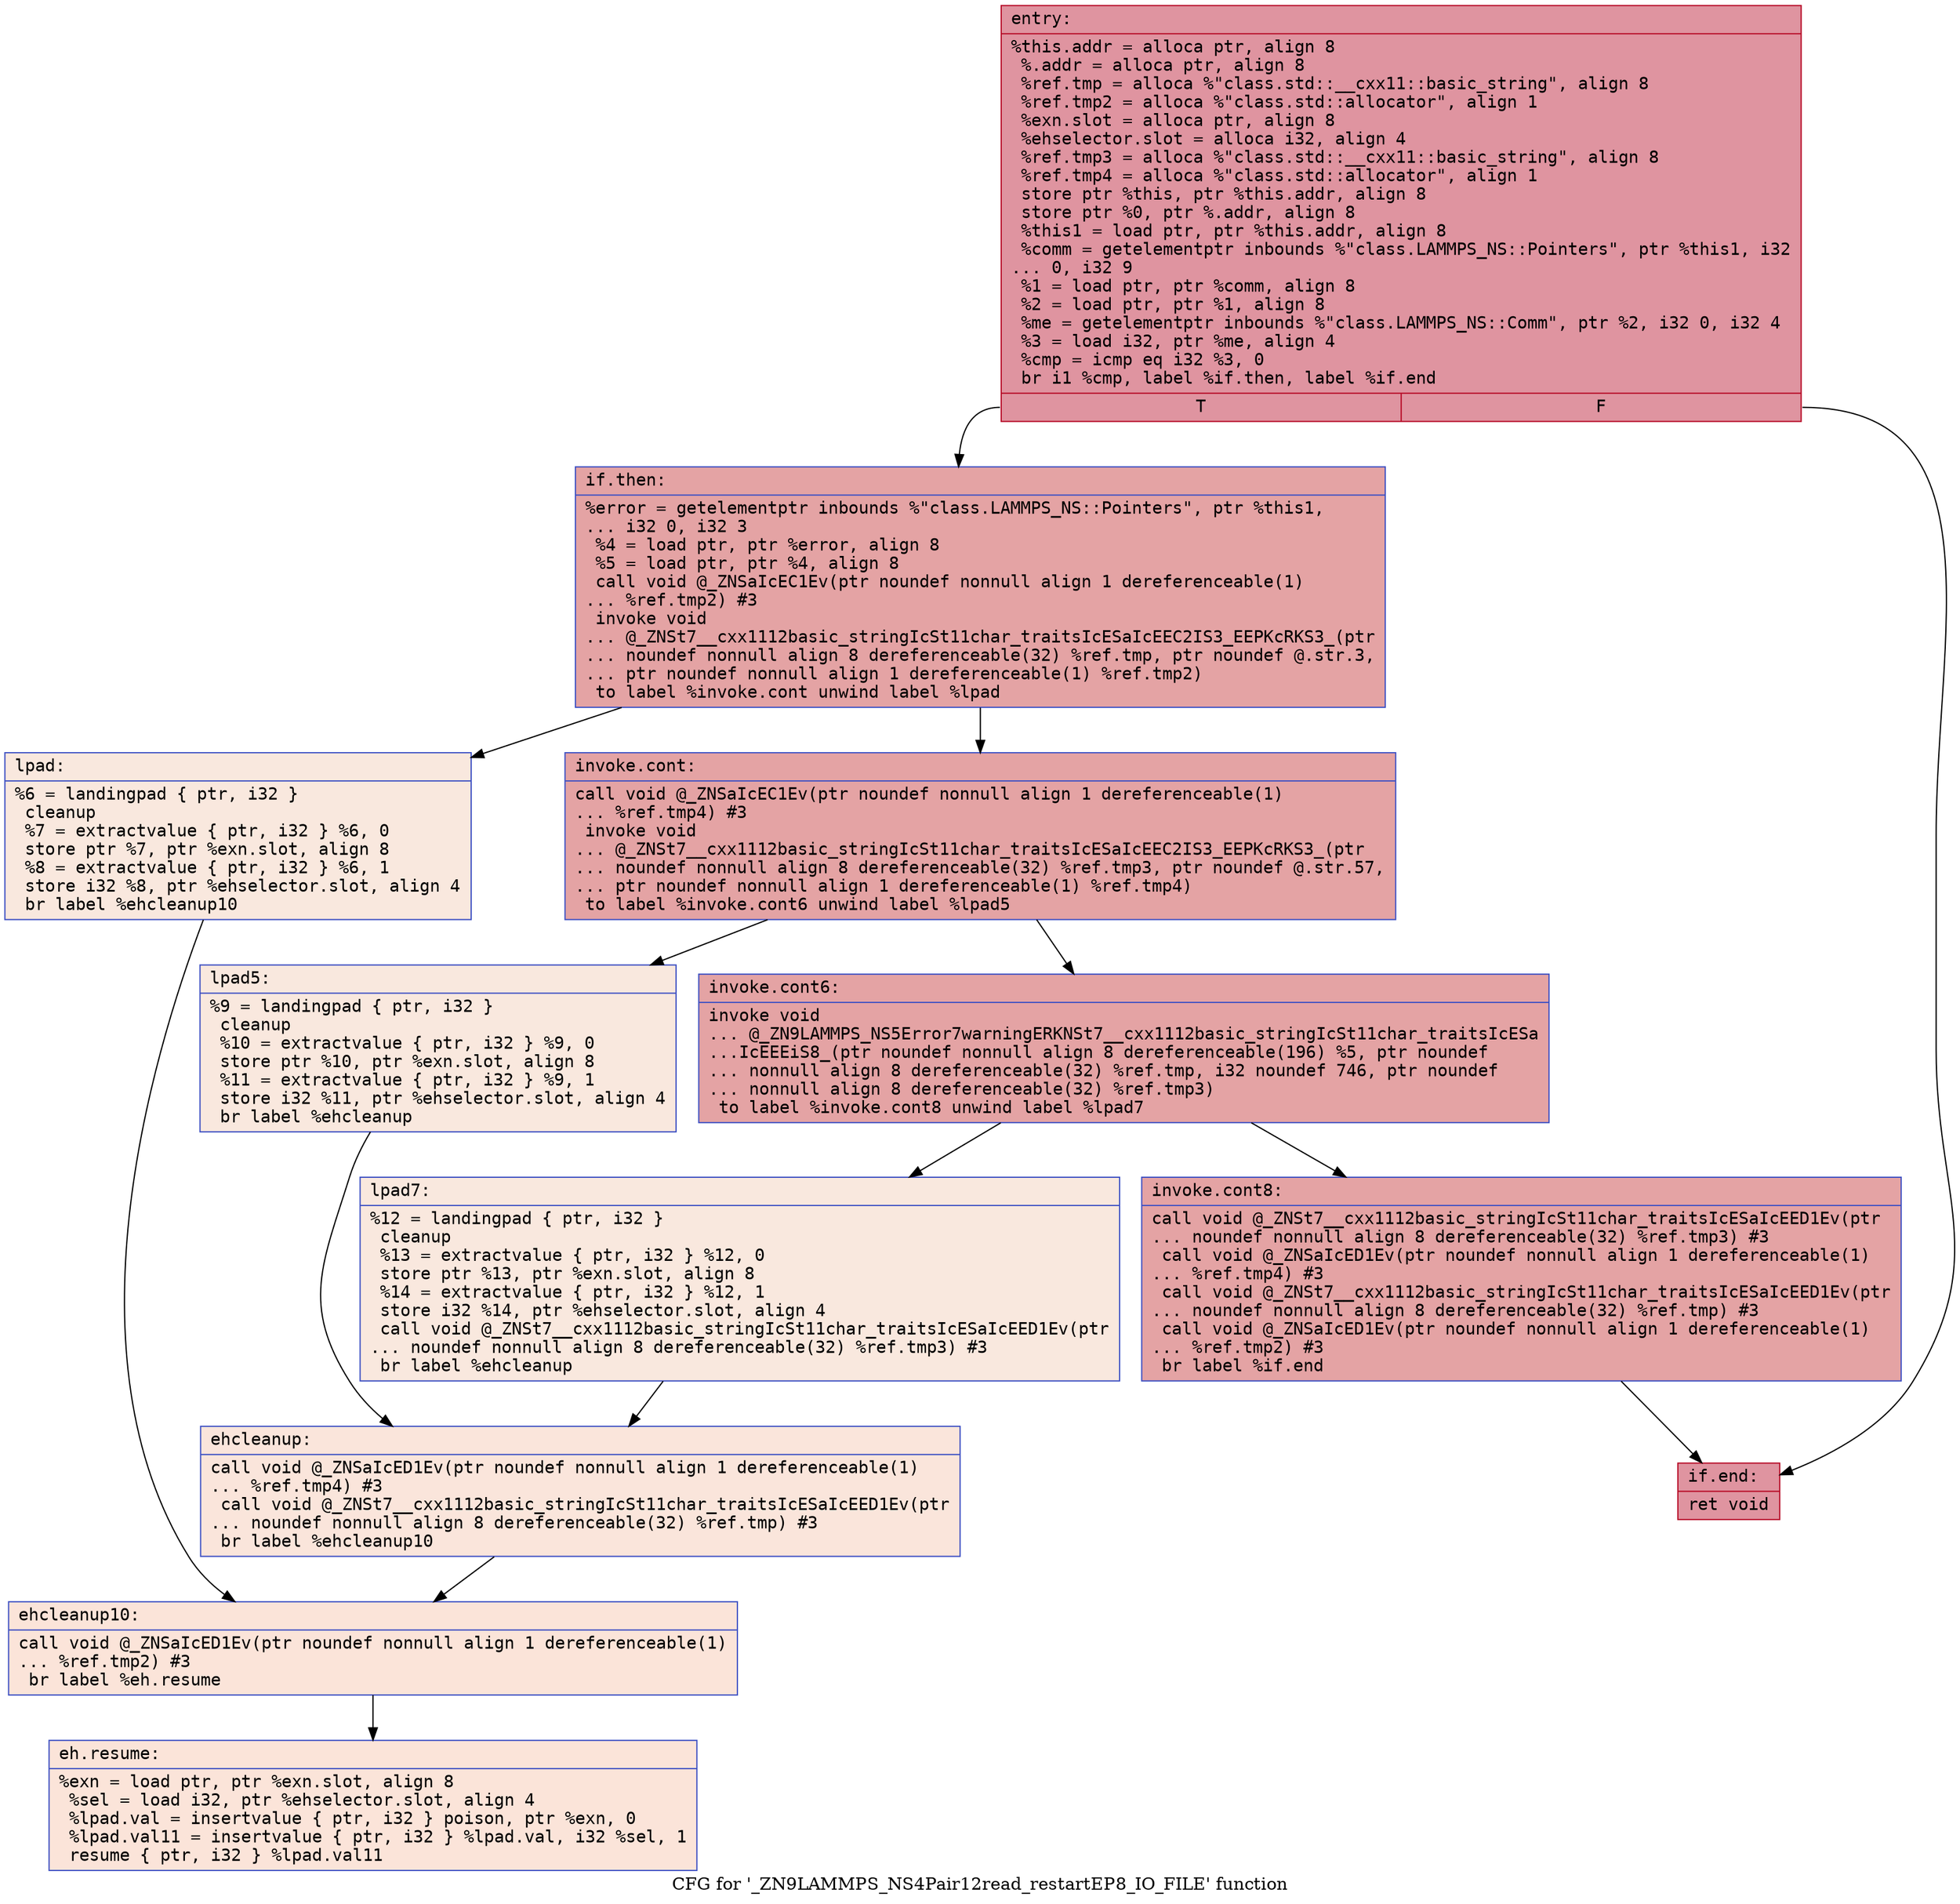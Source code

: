 digraph "CFG for '_ZN9LAMMPS_NS4Pair12read_restartEP8_IO_FILE' function" {
	label="CFG for '_ZN9LAMMPS_NS4Pair12read_restartEP8_IO_FILE' function";

	Node0x55f573291b30 [shape=record,color="#b70d28ff", style=filled, fillcolor="#b70d2870" fontname="Courier",label="{entry:\l|  %this.addr = alloca ptr, align 8\l  %.addr = alloca ptr, align 8\l  %ref.tmp = alloca %\"class.std::__cxx11::basic_string\", align 8\l  %ref.tmp2 = alloca %\"class.std::allocator\", align 1\l  %exn.slot = alloca ptr, align 8\l  %ehselector.slot = alloca i32, align 4\l  %ref.tmp3 = alloca %\"class.std::__cxx11::basic_string\", align 8\l  %ref.tmp4 = alloca %\"class.std::allocator\", align 1\l  store ptr %this, ptr %this.addr, align 8\l  store ptr %0, ptr %.addr, align 8\l  %this1 = load ptr, ptr %this.addr, align 8\l  %comm = getelementptr inbounds %\"class.LAMMPS_NS::Pointers\", ptr %this1, i32\l... 0, i32 9\l  %1 = load ptr, ptr %comm, align 8\l  %2 = load ptr, ptr %1, align 8\l  %me = getelementptr inbounds %\"class.LAMMPS_NS::Comm\", ptr %2, i32 0, i32 4\l  %3 = load i32, ptr %me, align 4\l  %cmp = icmp eq i32 %3, 0\l  br i1 %cmp, label %if.then, label %if.end\l|{<s0>T|<s1>F}}"];
	Node0x55f573291b30:s0 -> Node0x55f573292780[tooltip="entry -> if.then\nProbability 37.50%" ];
	Node0x55f573291b30:s1 -> Node0x55f5732927f0[tooltip="entry -> if.end\nProbability 62.50%" ];
	Node0x55f573292780 [shape=record,color="#3d50c3ff", style=filled, fillcolor="#c32e3170" fontname="Courier",label="{if.then:\l|  %error = getelementptr inbounds %\"class.LAMMPS_NS::Pointers\", ptr %this1,\l... i32 0, i32 3\l  %4 = load ptr, ptr %error, align 8\l  %5 = load ptr, ptr %4, align 8\l  call void @_ZNSaIcEC1Ev(ptr noundef nonnull align 1 dereferenceable(1)\l... %ref.tmp2) #3\l  invoke void\l... @_ZNSt7__cxx1112basic_stringIcSt11char_traitsIcESaIcEEC2IS3_EEPKcRKS3_(ptr\l... noundef nonnull align 8 dereferenceable(32) %ref.tmp, ptr noundef @.str.3,\l... ptr noundef nonnull align 1 dereferenceable(1) %ref.tmp2)\l          to label %invoke.cont unwind label %lpad\l}"];
	Node0x55f573292780 -> Node0x55f573292c70[tooltip="if.then -> invoke.cont\nProbability 100.00%" ];
	Node0x55f573292780 -> Node0x55f573292cf0[tooltip="if.then -> lpad\nProbability 0.00%" ];
	Node0x55f573292c70 [shape=record,color="#3d50c3ff", style=filled, fillcolor="#c32e3170" fontname="Courier",label="{invoke.cont:\l|  call void @_ZNSaIcEC1Ev(ptr noundef nonnull align 1 dereferenceable(1)\l... %ref.tmp4) #3\l  invoke void\l... @_ZNSt7__cxx1112basic_stringIcSt11char_traitsIcESaIcEEC2IS3_EEPKcRKS3_(ptr\l... noundef nonnull align 8 dereferenceable(32) %ref.tmp3, ptr noundef @.str.57,\l... ptr noundef nonnull align 1 dereferenceable(1) %ref.tmp4)\l          to label %invoke.cont6 unwind label %lpad5\l}"];
	Node0x55f573292c70 -> Node0x55f573293070[tooltip="invoke.cont -> invoke.cont6\nProbability 100.00%" ];
	Node0x55f573292c70 -> Node0x55f5732930c0[tooltip="invoke.cont -> lpad5\nProbability 0.00%" ];
	Node0x55f573293070 [shape=record,color="#3d50c3ff", style=filled, fillcolor="#c32e3170" fontname="Courier",label="{invoke.cont6:\l|  invoke void\l... @_ZN9LAMMPS_NS5Error7warningERKNSt7__cxx1112basic_stringIcSt11char_traitsIcESa\l...IcEEEiS8_(ptr noundef nonnull align 8 dereferenceable(196) %5, ptr noundef\l... nonnull align 8 dereferenceable(32) %ref.tmp, i32 noundef 746, ptr noundef\l... nonnull align 8 dereferenceable(32) %ref.tmp3)\l          to label %invoke.cont8 unwind label %lpad7\l}"];
	Node0x55f573293070 -> Node0x55f573293020[tooltip="invoke.cont6 -> invoke.cont8\nProbability 100.00%" ];
	Node0x55f573293070 -> Node0x55f5732933e0[tooltip="invoke.cont6 -> lpad7\nProbability 0.00%" ];
	Node0x55f573293020 [shape=record,color="#3d50c3ff", style=filled, fillcolor="#c32e3170" fontname="Courier",label="{invoke.cont8:\l|  call void @_ZNSt7__cxx1112basic_stringIcSt11char_traitsIcESaIcEED1Ev(ptr\l... noundef nonnull align 8 dereferenceable(32) %ref.tmp3) #3\l  call void @_ZNSaIcED1Ev(ptr noundef nonnull align 1 dereferenceable(1)\l... %ref.tmp4) #3\l  call void @_ZNSt7__cxx1112basic_stringIcSt11char_traitsIcESaIcEED1Ev(ptr\l... noundef nonnull align 8 dereferenceable(32) %ref.tmp) #3\l  call void @_ZNSaIcED1Ev(ptr noundef nonnull align 1 dereferenceable(1)\l... %ref.tmp2) #3\l  br label %if.end\l}"];
	Node0x55f573293020 -> Node0x55f5732927f0[tooltip="invoke.cont8 -> if.end\nProbability 100.00%" ];
	Node0x55f573292cf0 [shape=record,color="#3d50c3ff", style=filled, fillcolor="#f2cab570" fontname="Courier",label="{lpad:\l|  %6 = landingpad \{ ptr, i32 \}\l          cleanup\l  %7 = extractvalue \{ ptr, i32 \} %6, 0\l  store ptr %7, ptr %exn.slot, align 8\l  %8 = extractvalue \{ ptr, i32 \} %6, 1\l  store i32 %8, ptr %ehselector.slot, align 4\l  br label %ehcleanup10\l}"];
	Node0x55f573292cf0 -> Node0x55f573293dc0[tooltip="lpad -> ehcleanup10\nProbability 100.00%" ];
	Node0x55f5732930c0 [shape=record,color="#3d50c3ff", style=filled, fillcolor="#f2cab570" fontname="Courier",label="{lpad5:\l|  %9 = landingpad \{ ptr, i32 \}\l          cleanup\l  %10 = extractvalue \{ ptr, i32 \} %9, 0\l  store ptr %10, ptr %exn.slot, align 8\l  %11 = extractvalue \{ ptr, i32 \} %9, 1\l  store i32 %11, ptr %ehselector.slot, align 4\l  br label %ehcleanup\l}"];
	Node0x55f5732930c0 -> Node0x55f573294130[tooltip="lpad5 -> ehcleanup\nProbability 100.00%" ];
	Node0x55f5732933e0 [shape=record,color="#3d50c3ff", style=filled, fillcolor="#f2cab570" fontname="Courier",label="{lpad7:\l|  %12 = landingpad \{ ptr, i32 \}\l          cleanup\l  %13 = extractvalue \{ ptr, i32 \} %12, 0\l  store ptr %13, ptr %exn.slot, align 8\l  %14 = extractvalue \{ ptr, i32 \} %12, 1\l  store i32 %14, ptr %ehselector.slot, align 4\l  call void @_ZNSt7__cxx1112basic_stringIcSt11char_traitsIcESaIcEED1Ev(ptr\l... noundef nonnull align 8 dereferenceable(32) %ref.tmp3) #3\l  br label %ehcleanup\l}"];
	Node0x55f5732933e0 -> Node0x55f573294130[tooltip="lpad7 -> ehcleanup\nProbability 100.00%" ];
	Node0x55f573294130 [shape=record,color="#3d50c3ff", style=filled, fillcolor="#f4c5ad70" fontname="Courier",label="{ehcleanup:\l|  call void @_ZNSaIcED1Ev(ptr noundef nonnull align 1 dereferenceable(1)\l... %ref.tmp4) #3\l  call void @_ZNSt7__cxx1112basic_stringIcSt11char_traitsIcESaIcEED1Ev(ptr\l... noundef nonnull align 8 dereferenceable(32) %ref.tmp) #3\l  br label %ehcleanup10\l}"];
	Node0x55f573294130 -> Node0x55f573293dc0[tooltip="ehcleanup -> ehcleanup10\nProbability 100.00%" ];
	Node0x55f573293dc0 [shape=record,color="#3d50c3ff", style=filled, fillcolor="#f5c1a970" fontname="Courier",label="{ehcleanup10:\l|  call void @_ZNSaIcED1Ev(ptr noundef nonnull align 1 dereferenceable(1)\l... %ref.tmp2) #3\l  br label %eh.resume\l}"];
	Node0x55f573293dc0 -> Node0x55f573294b60[tooltip="ehcleanup10 -> eh.resume\nProbability 100.00%" ];
	Node0x55f5732927f0 [shape=record,color="#b70d28ff", style=filled, fillcolor="#b70d2870" fontname="Courier",label="{if.end:\l|  ret void\l}"];
	Node0x55f573294b60 [shape=record,color="#3d50c3ff", style=filled, fillcolor="#f5c1a970" fontname="Courier",label="{eh.resume:\l|  %exn = load ptr, ptr %exn.slot, align 8\l  %sel = load i32, ptr %ehselector.slot, align 4\l  %lpad.val = insertvalue \{ ptr, i32 \} poison, ptr %exn, 0\l  %lpad.val11 = insertvalue \{ ptr, i32 \} %lpad.val, i32 %sel, 1\l  resume \{ ptr, i32 \} %lpad.val11\l}"];
}
